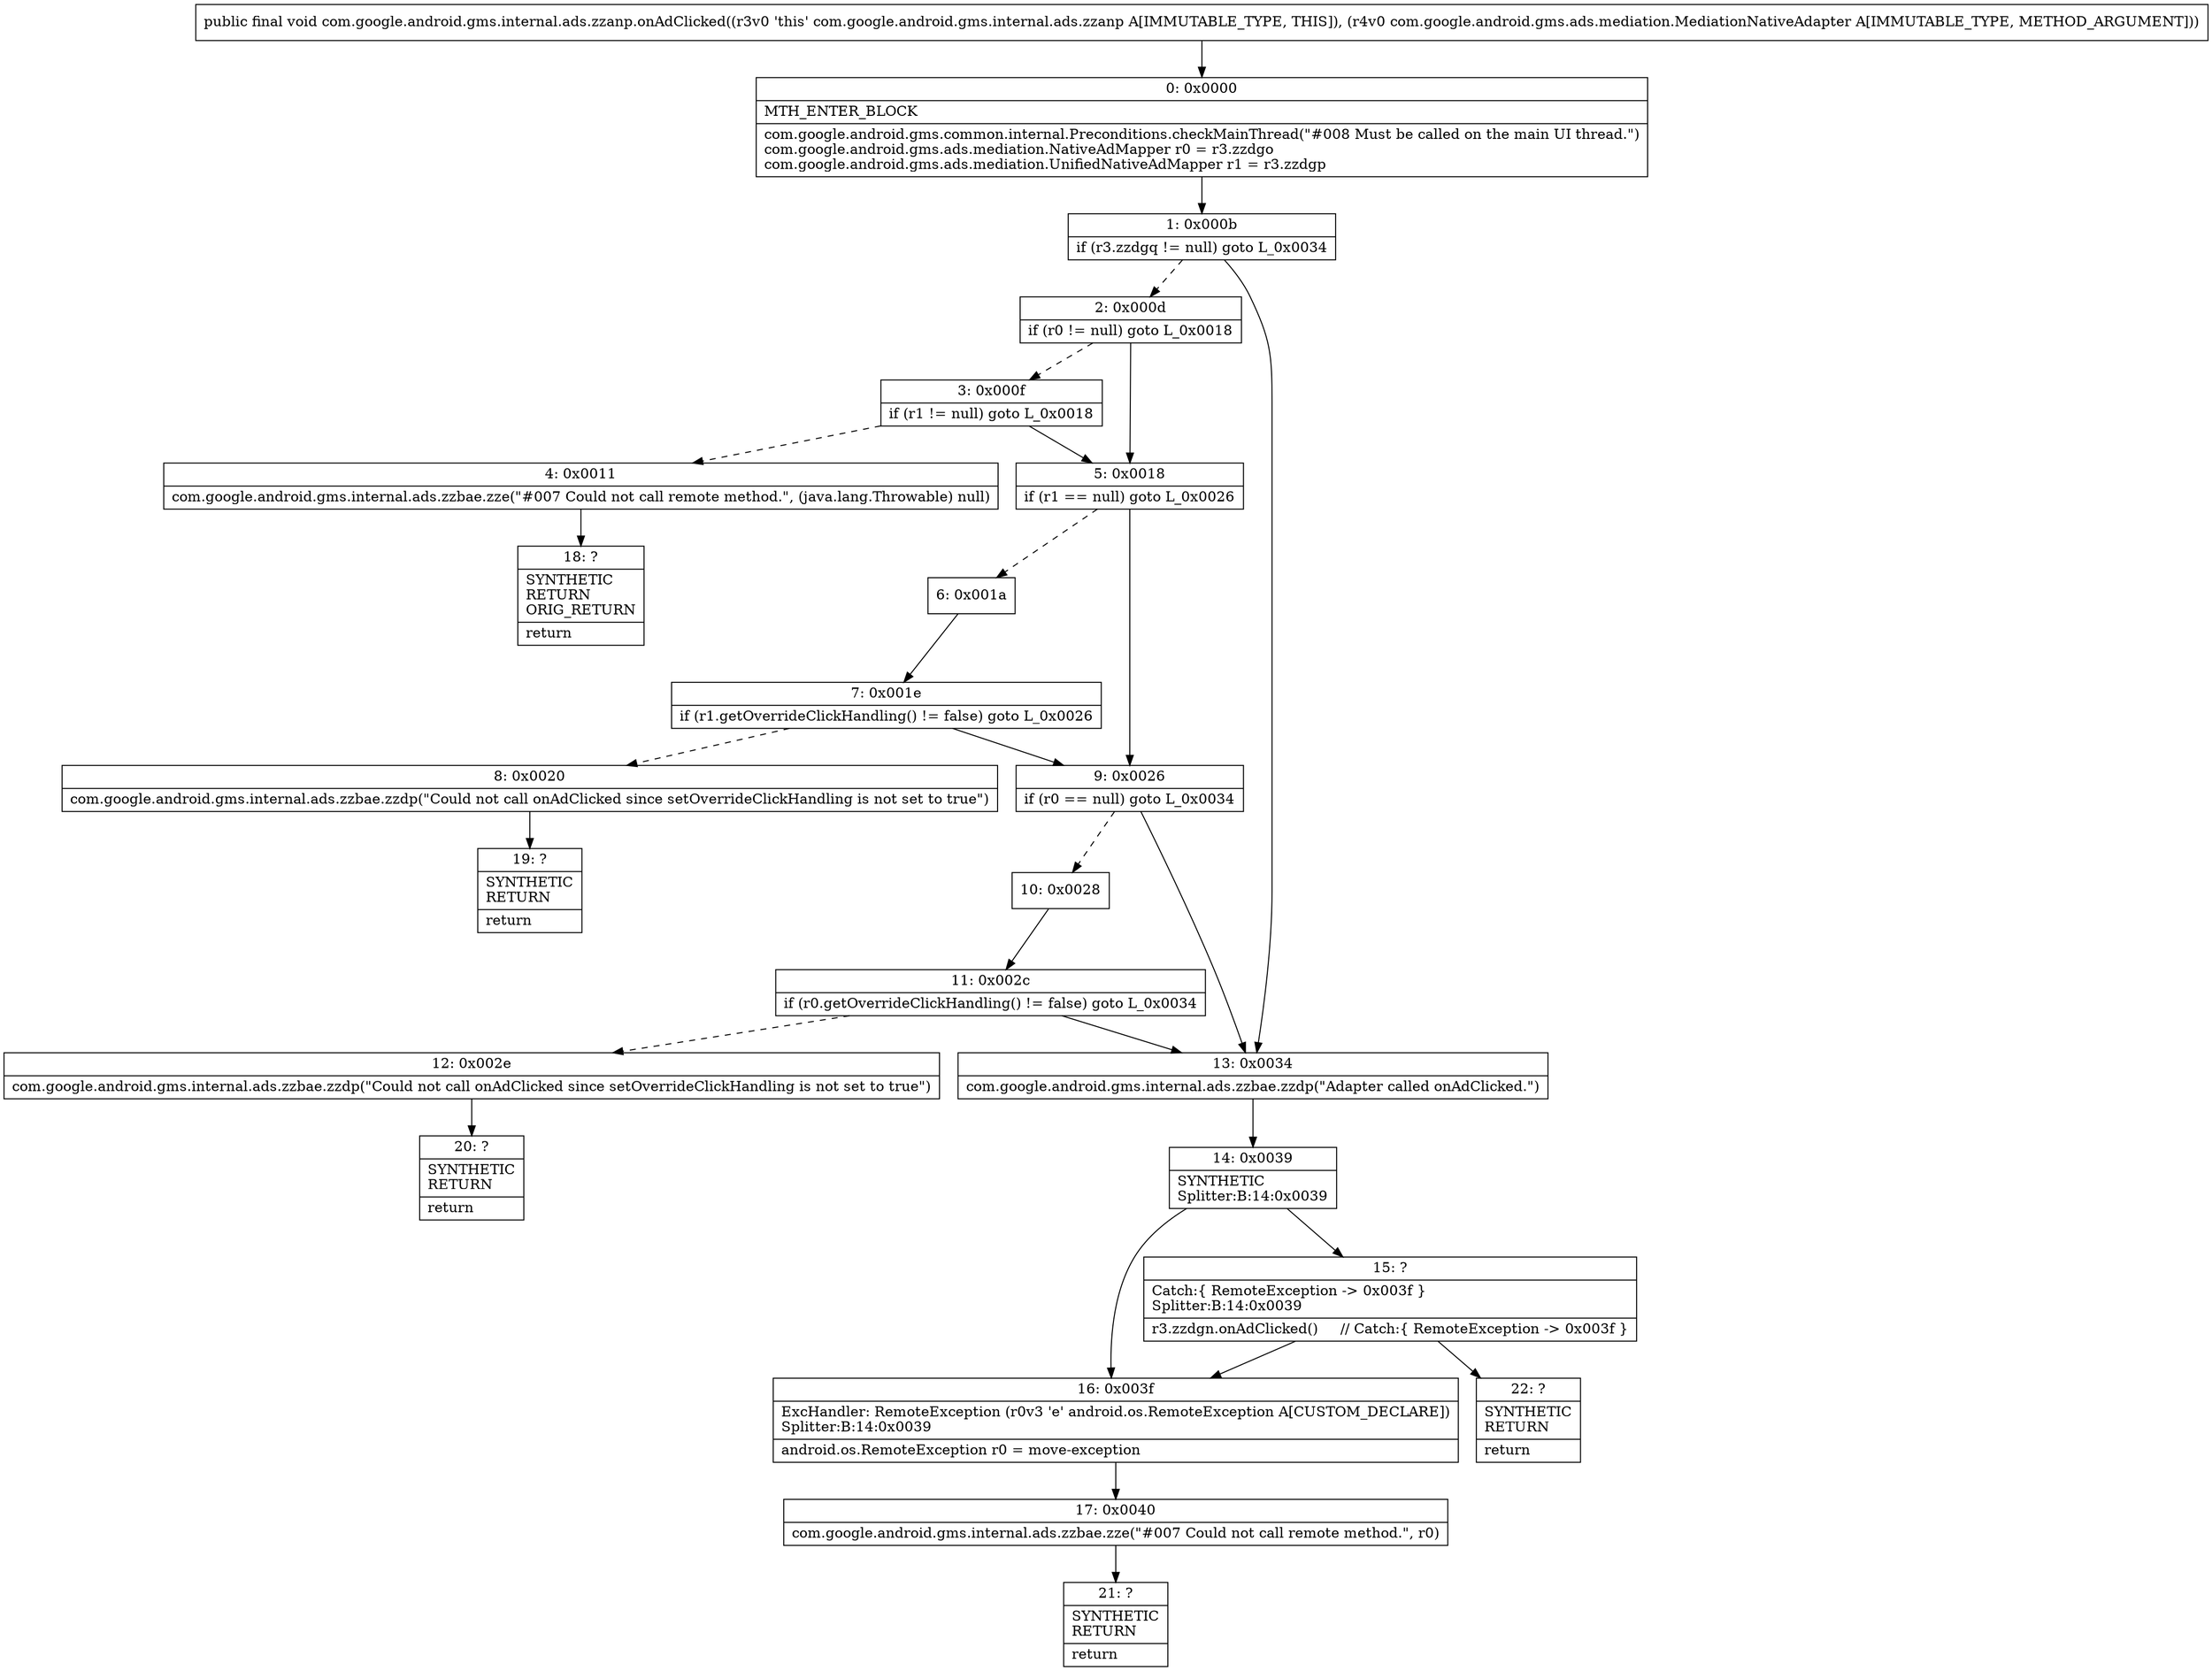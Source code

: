 digraph "CFG forcom.google.android.gms.internal.ads.zzanp.onAdClicked(Lcom\/google\/android\/gms\/ads\/mediation\/MediationNativeAdapter;)V" {
Node_0 [shape=record,label="{0\:\ 0x0000|MTH_ENTER_BLOCK\l|com.google.android.gms.common.internal.Preconditions.checkMainThread(\"#008 Must be called on the main UI thread.\")\lcom.google.android.gms.ads.mediation.NativeAdMapper r0 = r3.zzdgo\lcom.google.android.gms.ads.mediation.UnifiedNativeAdMapper r1 = r3.zzdgp\l}"];
Node_1 [shape=record,label="{1\:\ 0x000b|if (r3.zzdgq != null) goto L_0x0034\l}"];
Node_2 [shape=record,label="{2\:\ 0x000d|if (r0 != null) goto L_0x0018\l}"];
Node_3 [shape=record,label="{3\:\ 0x000f|if (r1 != null) goto L_0x0018\l}"];
Node_4 [shape=record,label="{4\:\ 0x0011|com.google.android.gms.internal.ads.zzbae.zze(\"#007 Could not call remote method.\", (java.lang.Throwable) null)\l}"];
Node_5 [shape=record,label="{5\:\ 0x0018|if (r1 == null) goto L_0x0026\l}"];
Node_6 [shape=record,label="{6\:\ 0x001a}"];
Node_7 [shape=record,label="{7\:\ 0x001e|if (r1.getOverrideClickHandling() != false) goto L_0x0026\l}"];
Node_8 [shape=record,label="{8\:\ 0x0020|com.google.android.gms.internal.ads.zzbae.zzdp(\"Could not call onAdClicked since setOverrideClickHandling is not set to true\")\l}"];
Node_9 [shape=record,label="{9\:\ 0x0026|if (r0 == null) goto L_0x0034\l}"];
Node_10 [shape=record,label="{10\:\ 0x0028}"];
Node_11 [shape=record,label="{11\:\ 0x002c|if (r0.getOverrideClickHandling() != false) goto L_0x0034\l}"];
Node_12 [shape=record,label="{12\:\ 0x002e|com.google.android.gms.internal.ads.zzbae.zzdp(\"Could not call onAdClicked since setOverrideClickHandling is not set to true\")\l}"];
Node_13 [shape=record,label="{13\:\ 0x0034|com.google.android.gms.internal.ads.zzbae.zzdp(\"Adapter called onAdClicked.\")\l}"];
Node_14 [shape=record,label="{14\:\ 0x0039|SYNTHETIC\lSplitter:B:14:0x0039\l}"];
Node_15 [shape=record,label="{15\:\ ?|Catch:\{ RemoteException \-\> 0x003f \}\lSplitter:B:14:0x0039\l|r3.zzdgn.onAdClicked()     \/\/ Catch:\{ RemoteException \-\> 0x003f \}\l}"];
Node_16 [shape=record,label="{16\:\ 0x003f|ExcHandler: RemoteException (r0v3 'e' android.os.RemoteException A[CUSTOM_DECLARE])\lSplitter:B:14:0x0039\l|android.os.RemoteException r0 = move\-exception\l}"];
Node_17 [shape=record,label="{17\:\ 0x0040|com.google.android.gms.internal.ads.zzbae.zze(\"#007 Could not call remote method.\", r0)\l}"];
Node_18 [shape=record,label="{18\:\ ?|SYNTHETIC\lRETURN\lORIG_RETURN\l|return\l}"];
Node_19 [shape=record,label="{19\:\ ?|SYNTHETIC\lRETURN\l|return\l}"];
Node_20 [shape=record,label="{20\:\ ?|SYNTHETIC\lRETURN\l|return\l}"];
Node_21 [shape=record,label="{21\:\ ?|SYNTHETIC\lRETURN\l|return\l}"];
Node_22 [shape=record,label="{22\:\ ?|SYNTHETIC\lRETURN\l|return\l}"];
MethodNode[shape=record,label="{public final void com.google.android.gms.internal.ads.zzanp.onAdClicked((r3v0 'this' com.google.android.gms.internal.ads.zzanp A[IMMUTABLE_TYPE, THIS]), (r4v0 com.google.android.gms.ads.mediation.MediationNativeAdapter A[IMMUTABLE_TYPE, METHOD_ARGUMENT])) }"];
MethodNode -> Node_0;
Node_0 -> Node_1;
Node_1 -> Node_2[style=dashed];
Node_1 -> Node_13;
Node_2 -> Node_3[style=dashed];
Node_2 -> Node_5;
Node_3 -> Node_4[style=dashed];
Node_3 -> Node_5;
Node_4 -> Node_18;
Node_5 -> Node_6[style=dashed];
Node_5 -> Node_9;
Node_6 -> Node_7;
Node_7 -> Node_8[style=dashed];
Node_7 -> Node_9;
Node_8 -> Node_19;
Node_9 -> Node_10[style=dashed];
Node_9 -> Node_13;
Node_10 -> Node_11;
Node_11 -> Node_12[style=dashed];
Node_11 -> Node_13;
Node_12 -> Node_20;
Node_13 -> Node_14;
Node_14 -> Node_15;
Node_14 -> Node_16;
Node_15 -> Node_16;
Node_15 -> Node_22;
Node_16 -> Node_17;
Node_17 -> Node_21;
}


